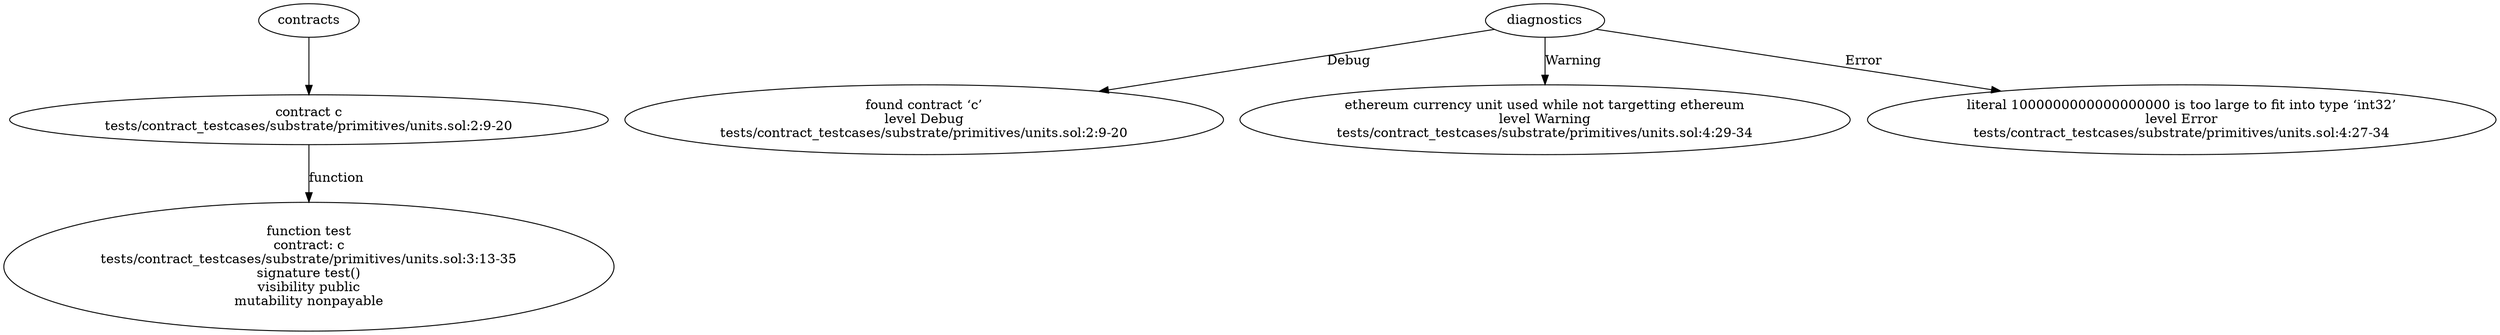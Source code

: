 strict digraph "tests/contract_testcases/substrate/primitives/units.sol" {
	contract [label="contract c\ntests/contract_testcases/substrate/primitives/units.sol:2:9-20"]
	test [label="function test\ncontract: c\ntests/contract_testcases/substrate/primitives/units.sol:3:13-35\nsignature test()\nvisibility public\nmutability nonpayable"]
	diagnostic [label="found contract ‘c’\nlevel Debug\ntests/contract_testcases/substrate/primitives/units.sol:2:9-20"]
	diagnostic_5 [label="ethereum currency unit used while not targetting ethereum\nlevel Warning\ntests/contract_testcases/substrate/primitives/units.sol:4:29-34"]
	diagnostic_6 [label="literal 1000000000000000000 is too large to fit into type ‘int32’\nlevel Error\ntests/contract_testcases/substrate/primitives/units.sol:4:27-34"]
	contracts -> contract
	contract -> test [label="function"]
	diagnostics -> diagnostic [label="Debug"]
	diagnostics -> diagnostic_5 [label="Warning"]
	diagnostics -> diagnostic_6 [label="Error"]
}
